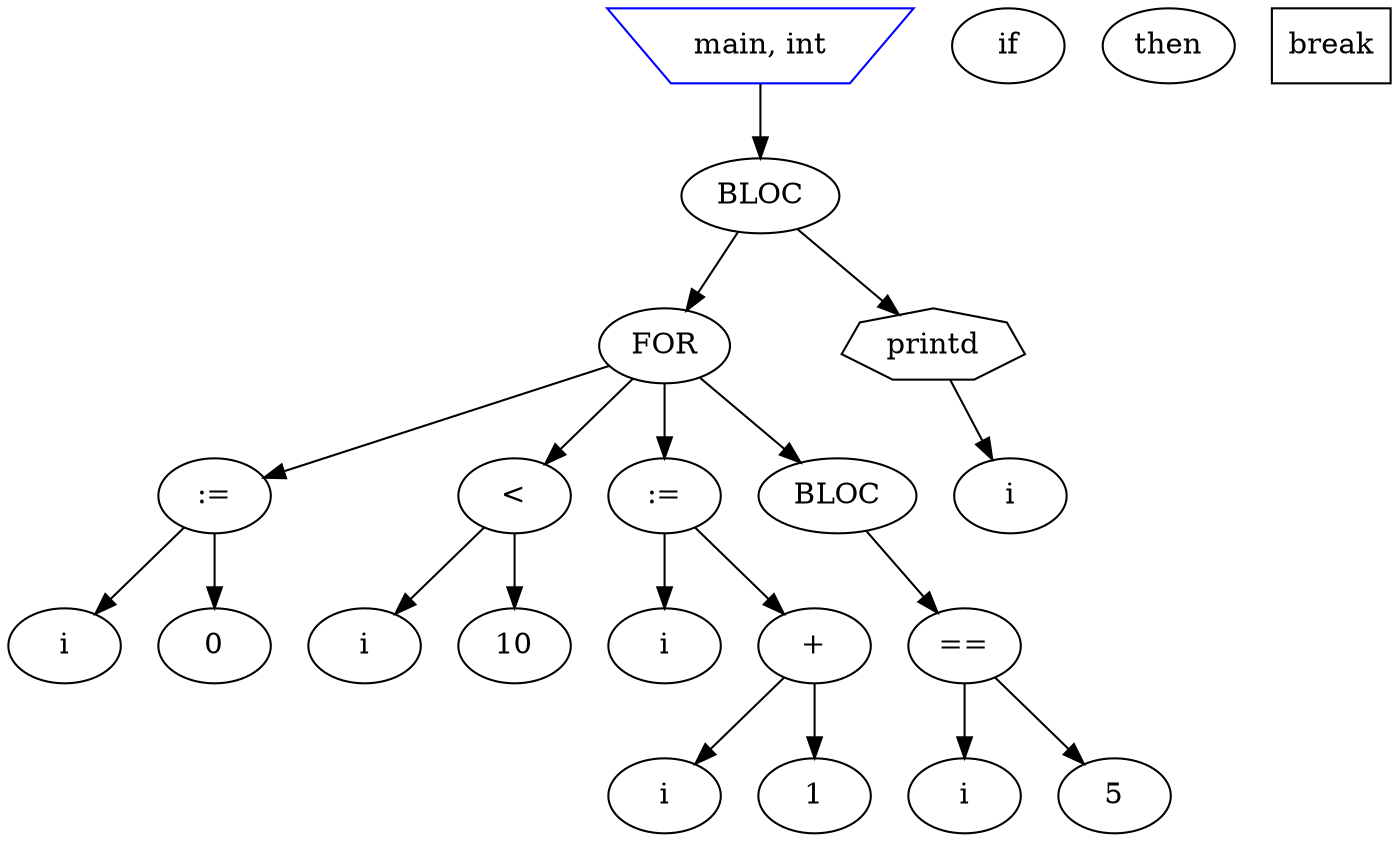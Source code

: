 digraph G {

node_0 [label="main, int" shape=invtrapezium color=blue];
node_1 [label="BLOC" shape=ellipse color=black];
node_2 [label="FOR" shape=ellipse color=black];
node_3 [label=":=" shape=ellipse];
node_4 [label="i" shape=ellipse];
node_5 [label="0" shape=ellipse];
node_6 [label="<" shape=ellipse];
node_7 [label="i" shape=ellipse];
node_8 [label="10" shape=ellipse];
node_9 [label=":=" shape=ellipse];
node_10 [label="i" shape=ellipse];
node_11 [label="+" shape=ellipse];
node_12 [label="i" shape=ellipse];
node_13 [label="1" shape=ellipse];
node_14 [label="BLOC" shape=ellipse color=black];if 
node_15 [label="==" shape=ellipse];
node_16 [label="i" shape=ellipse];
node_17 [label="5" shape=ellipse];then 
node_18 [label="break" shape=rectangle];
node_19 [label="printd" shape=septagon];
node_20 [label="i" shape=ellipse];

node_0 -> node_1
node_1 -> node_2
node_3 -> node_4
node_2 -> node_3
node_3 -> node_5
node_6 -> node_7
node_2 -> node_6
node_6 -> node_8
node_9 -> node_10
node_2 -> node_9
node_9 -> node_11
node_11 -> node_12
node_11 -> node_13
node_2 -> node_14
node_15 -> node_16
node_14 -> node_15
node_15 -> node_17
node_19 -> node_20
node_1 -> node_19
}